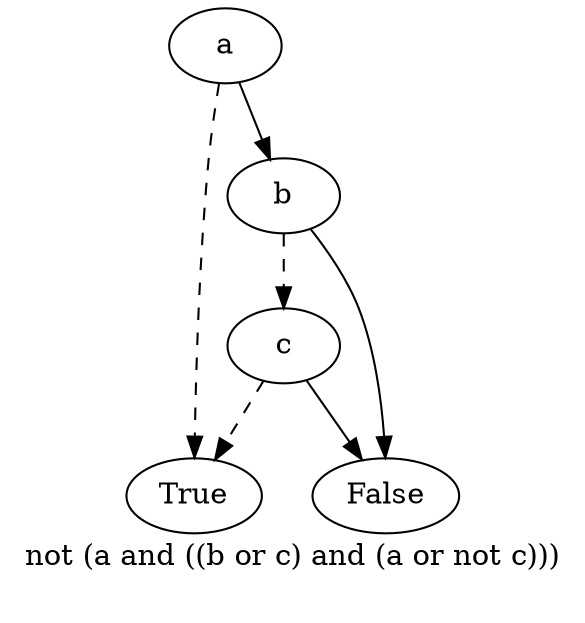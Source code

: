 digraph{
label="not (a and ((b or c) and (a or not c)))\n\n"
2746076262192[label=a]2746076259152[label="True
"]
2746076262192 -> 2746076259152[style=dashed label="" fontcolor = gray]
2746076260752[label="b
"]
2746076262192 -> 2746076260752 [label="" fontcolor = gray]
2746076262352[label="c
"]
2746076260752 -> 2746076262352[style=dashed label="" fontcolor = gray]
2746076259152[label="True
"]
2746076262352 -> 2746076259152[style=dashed label="" fontcolor = gray]
2746076253712[label="False
"]
2746076262352 -> 2746076253712 [label="" fontcolor = gray]
2746076253712[label="False
"]
2746076260752 -> 2746076253712 [label="" fontcolor = gray]
}
